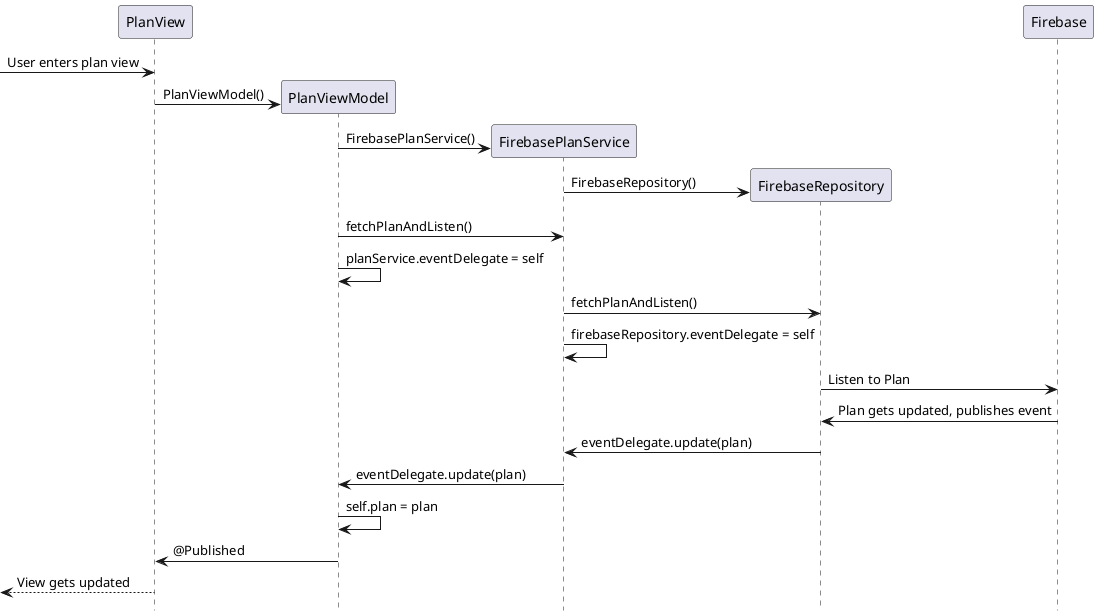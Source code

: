 @startuml

hide footbox

create PlanView
[-> PlanView : User enters plan view

create PlanViewModel
PlanView -> PlanViewModel : PlanViewModel()

create FirebasePlanService
PlanViewModel -> FirebasePlanService : FirebasePlanService()

create FirebaseRepository
FirebasePlanService -> FirebaseRepository : FirebaseRepository()

PlanViewModel -> FirebasePlanService : fetchPlanAndListen()

PlanViewModel -> PlanViewModel : planService.eventDelegate = self

FirebasePlanService -> FirebaseRepository : fetchPlanAndListen()

FirebasePlanService -> FirebasePlanService : firebaseRepository.eventDelegate = self

FirebaseRepository -> Firebase : Listen to Plan

Firebase -> FirebaseRepository : Plan gets updated, publishes event

FirebaseRepository -> FirebasePlanService : eventDelegate.update(plan)

FirebasePlanService -> PlanViewModel : eventDelegate.update(plan)

PlanViewModel -> PlanViewModel : self.plan = plan

PlanViewModel -> PlanView : @Published

[<--PlanView : View gets updated

deactivate PlanView
@enduml
